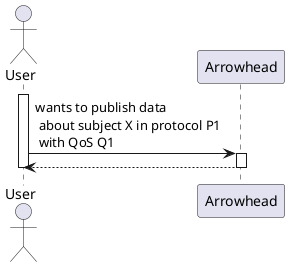 @startuml

actor User as usr
participant Arrowhead as ah

activate usr
usr -> ah : wants to publish data \n about subject X in protocol P1 \n with QoS Q1
activate ah
ah --> usr :
deactivate ah
deactivate usr

@enduml